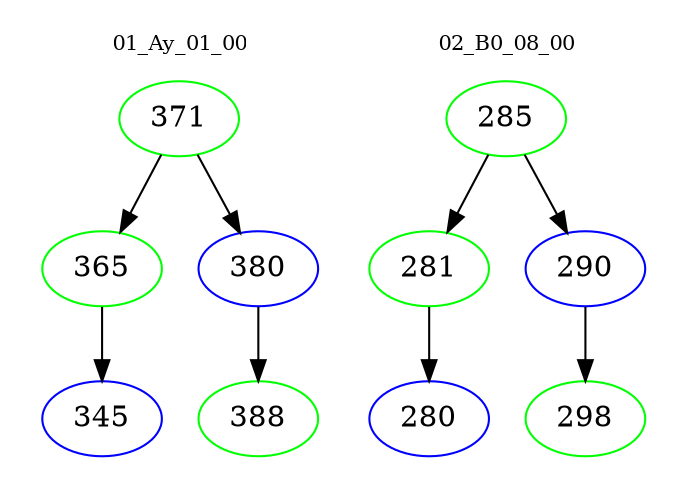 digraph{
subgraph cluster_0 {
color = white
label = "01_Ay_01_00";
fontsize=10;
T0_371 [label="371", color="green"]
T0_371 -> T0_365 [color="black"]
T0_365 [label="365", color="green"]
T0_365 -> T0_345 [color="black"]
T0_345 [label="345", color="blue"]
T0_371 -> T0_380 [color="black"]
T0_380 [label="380", color="blue"]
T0_380 -> T0_388 [color="black"]
T0_388 [label="388", color="green"]
}
subgraph cluster_1 {
color = white
label = "02_B0_08_00";
fontsize=10;
T1_285 [label="285", color="green"]
T1_285 -> T1_281 [color="black"]
T1_281 [label="281", color="green"]
T1_281 -> T1_280 [color="black"]
T1_280 [label="280", color="blue"]
T1_285 -> T1_290 [color="black"]
T1_290 [label="290", color="blue"]
T1_290 -> T1_298 [color="black"]
T1_298 [label="298", color="green"]
}
}
